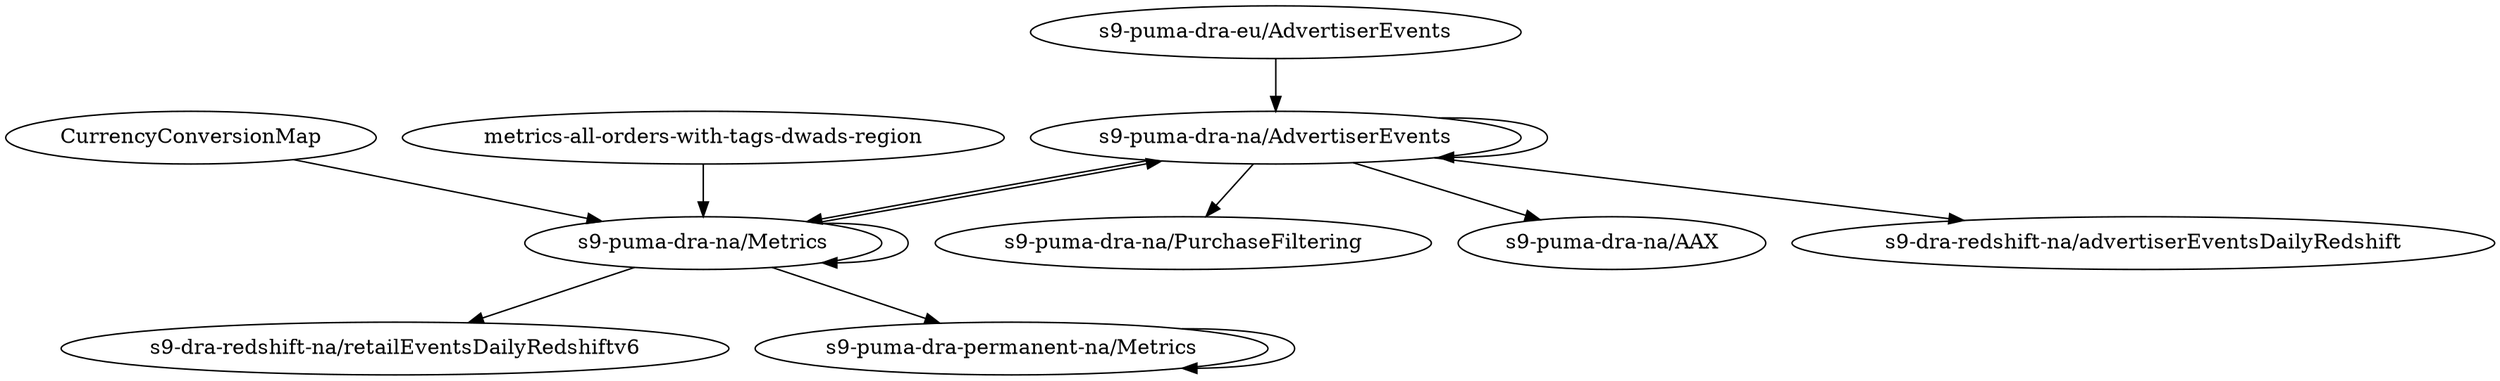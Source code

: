 digraph {
	"s9-puma-dra-na/AdvertiserEvents" -> "s9-puma-dra-na/AdvertiserEvents"
	"s9-puma-dra-na/AdvertiserEvents" -> "s9-puma-dra-na/PurchaseFiltering"
	"s9-puma-dra-na/Metrics" -> "s9-puma-dra-na/Metrics"
	"s9-puma-dra-na/AdvertiserEvents" -> "s9-puma-dra-na/AAX"
	"s9-puma-dra-na/Metrics" -> "s9-dra-redshift-na/retailEventsDailyRedshiftv6"
	"s9-puma-dra-permanent-na/Metrics" -> "s9-puma-dra-permanent-na/Metrics"
	"s9-puma-dra-na/AdvertiserEvents" -> "s9-dra-redshift-na/advertiserEventsDailyRedshift"
	"CurrencyConversionMap" -> "s9-puma-dra-na/Metrics"
	"s9-puma-dra-na/AdvertiserEvents" -> "s9-puma-dra-na/Metrics"
	"metrics-all-orders-with-tags-dwads-region" -> "s9-puma-dra-na/Metrics"
	"s9-puma-dra-eu/AdvertiserEvents" -> "s9-puma-dra-na/AdvertiserEvents"
	"s9-puma-dra-na/Metrics" -> "s9-puma-dra-permanent-na/Metrics"
	"s9-puma-dra-na/Metrics" -> "s9-puma-dra-na/AdvertiserEvents"
}